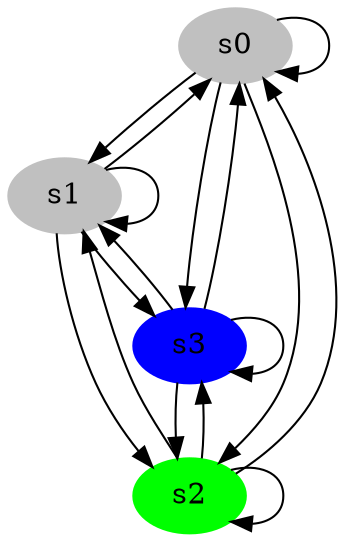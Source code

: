 // State Space Graph
digraph {
	s0 [color=grey style=filled]
	s1 [color=grey style=filled]
	s2 [color=green style=filled]
	s3 [color=blue style=filled]
	s0 -> s1
	s0 -> s0
	s0 -> s2
	s0 -> s3
	s1 -> s1
	s1 -> s0
	s1 -> s2
	s1 -> s3
	s2 -> s1
	s2 -> s0
	s2 -> s2
	s2 -> s3
	s3 -> s1
	s3 -> s0
	s3 -> s2
	s3 -> s3
}
